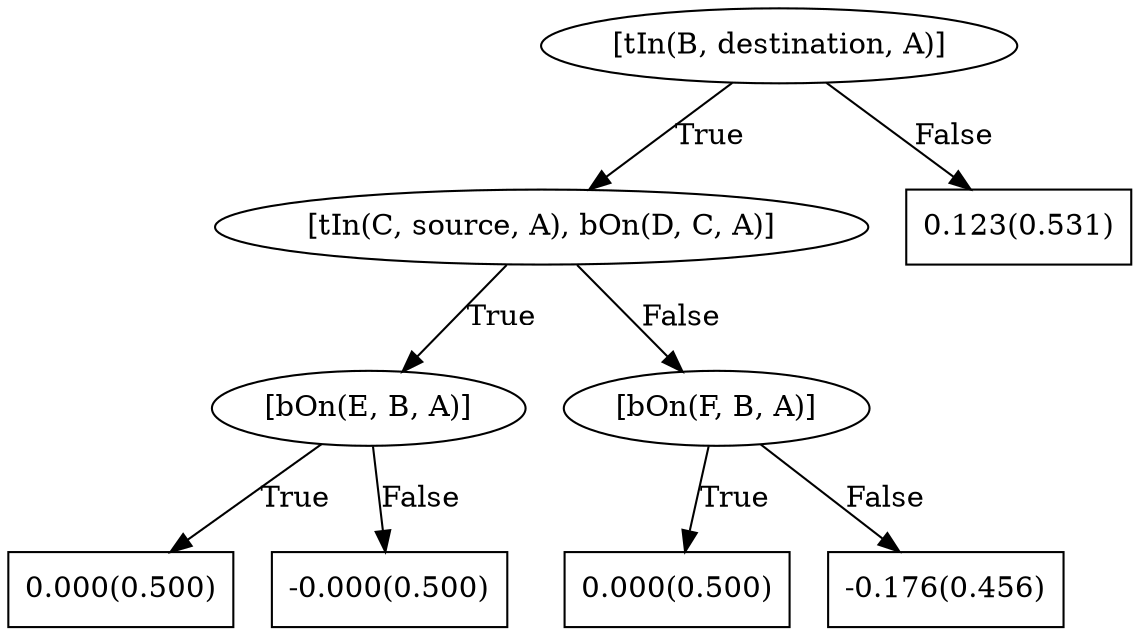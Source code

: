 digraph G{ 
1[label = "[tIn(B, destination, A)]"];
1 -> 2[label="True"];
1 -> 3[label="False"];
2[label = "[tIn(C, source, A), bOn(D, C, A)]"];
2 -> 4[label="True"];
2 -> 5[label="False"];
4[label = "[bOn(E, B, A)]"];
4 -> 6[label="True"];
4 -> 7[label="False"];
6[shape = box,label = "0.000(0.500)"];
7[shape = box,label = "-0.000(0.500)"];
5[label = "[bOn(F, B, A)]"];
5 -> 8[label="True"];
5 -> 9[label="False"];
8[shape = box,label = "0.000(0.500)"];
9[shape = box,label = "-0.176(0.456)"];
3[shape = box,label = "0.123(0.531)"];
}
